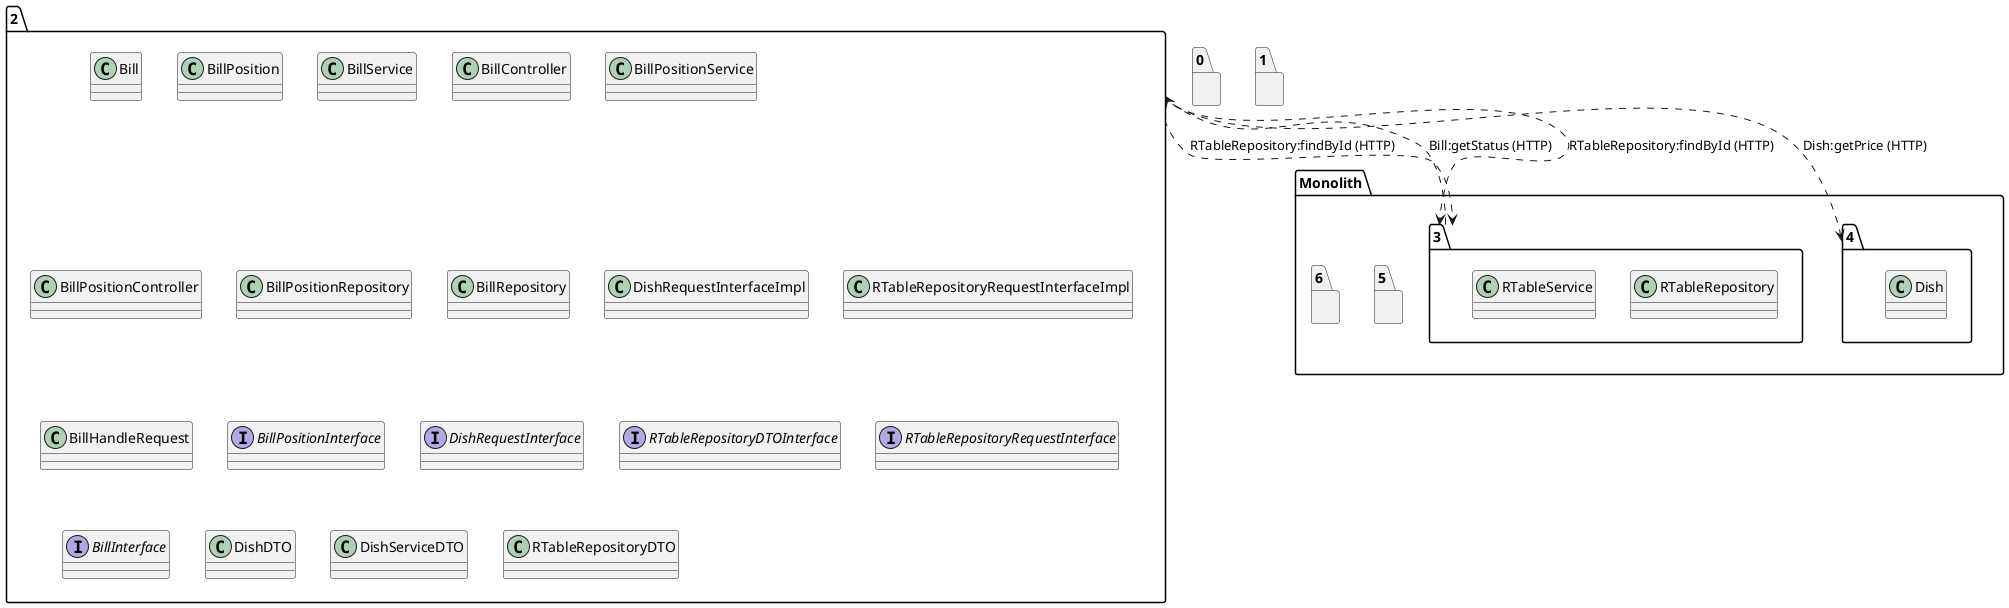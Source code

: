 @startuml
package "2"{
class Bill
class BillPosition
class BillService
class BillController
class BillPositionService
class BillPositionController
class BillPositionRepository
class BillRepository
class DishRequestInterfaceImpl
class RTableRepositoryRequestInterfaceImpl
class BillHandleRequest
interface BillPositionInterface
interface DishRequestInterface
interface RTableRepositoryDTOInterface
interface RTableRepositoryRequestInterface
interface BillInterface
class DishDTO
class DishServiceDTO
class RTableRepositoryDTO
}
package "0"{
}
package "1"{
}
package "Monolith" {
package "3"{
class RTableRepository
class RTableRepository
class RTableService
}
package "4"{
class Dish
}
package "5"{
}
package "6"{
}
}
"2"..>"4":Dish:getPrice (HTTP)
"2"..>"3":RTableRepository:findById (HTTP)
"2"..>"3":RTableRepository:findById (HTTP)
"3"..>"2":Bill:getStatus (HTTP)
@enduml